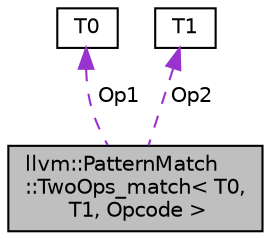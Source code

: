 digraph "llvm::PatternMatch::TwoOps_match&lt; T0, T1, Opcode &gt;"
{
 // LATEX_PDF_SIZE
  bgcolor="transparent";
  edge [fontname="Helvetica",fontsize="10",labelfontname="Helvetica",labelfontsize="10"];
  node [fontname="Helvetica",fontsize="10",shape="box"];
  Node1 [label="llvm::PatternMatch\l::TwoOps_match\< T0,\l T1, Opcode \>",height=0.2,width=0.4,color="black", fillcolor="grey75", style="filled", fontcolor="black",tooltip="Matches instructions with Opcode and three operands."];
  Node2 -> Node1 [dir="back",color="darkorchid3",fontsize="10",style="dashed",label=" Op1" ,fontname="Helvetica"];
  Node2 [label="T0",height=0.2,width=0.4,color="black",tooltip=" "];
  Node3 -> Node1 [dir="back",color="darkorchid3",fontsize="10",style="dashed",label=" Op2" ,fontname="Helvetica"];
  Node3 [label="T1",height=0.2,width=0.4,color="black",tooltip=" "];
}
